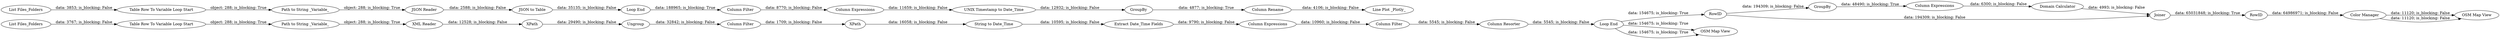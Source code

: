 digraph {
	"2558977349827893476_41" [label=GroupBy]
	"-5883685663978500026_35" [label="Path to String _Variable_"]
	"-5883685663978500026_38" [label="Loop End"]
	"-5883685663978500026_28" [label=XPath]
	"-5883685663978500026_25" [label=Ungroup]
	"-5883685663978500026_61" [label="Path to String _Variable_"]
	"-5883685663978500026_21" [label="Extract Date_Time Fields"]
	"-5883685663978500026_72" [label="Line Plot _Plotly_"]
	"-5883685663978500026_24" [label="Column Expressions"]
	"-5883685663978500026_63" [label="Table Row To Variable Loop Start"]
	"-5883685663978500026_62" [label="List Files_Folders"]
	"-5883685663978500026_17" [label="String to Date_Time"]
	"-5883685663978500026_70" [label=GroupBy]
	"2558977349827893476_40" [label=RowID]
	"-5883685663978500026_68" [label="Column Expressions"]
	"2558977349827893476_59" [label=RowID]
	"-5883685663978500026_51" [label="OSM Map View"]
	"2558977349827893476_46" [label="Color Manager"]
	"2558977349827893476_50" [label=Joiner]
	"-5883685663978500026_22" [label="Column Filter"]
	"-5883685663978500026_64" [label="JSON Reader"]
	"-5883685663978500026_71" [label="Column Rename"]
	"2558977349827893476_43" [label="Column Expressions"]
	"-5883685663978500026_19" [label=XPath]
	"-5883685663978500026_67" [label="Column Filter"]
	"-5883685663978500026_65" [label="JSON to Table"]
	"-5883685663978500026_66" [label="Loop End"]
	"-5883685663978500026_39" [label="OSM Map View"]
	"-5883685663978500026_27" [label="Column Filter"]
	"-5883685663978500026_20" [label="Column Resorter"]
	"-5883685663978500026_30" [label="List Files_Folders"]
	"-5883685663978500026_34" [label="Table Row To Variable Loop Start"]
	"2558977349827893476_47" [label="Domain Calculator"]
	"-5883685663978500026_69" [label="UNIX Timestamp to Date_Time"]
	"-5883685663978500026_18" [label="XML Reader"]
	"-5883685663978500026_21" -> "-5883685663978500026_24" [label="data: 9790; is_blocking: False"]
	"-5883685663978500026_69" -> "-5883685663978500026_70" [label="data: 12932; is_blocking: False"]
	"-5883685663978500026_24" -> "-5883685663978500026_22" [label="data: 10960; is_blocking: False"]
	"-5883685663978500026_17" -> "-5883685663978500026_21" [label="data: 10595; is_blocking: False"]
	"-5883685663978500026_68" -> "-5883685663978500026_69" [label="data: 11659; is_blocking: False"]
	"-5883685663978500026_71" -> "-5883685663978500026_72" [label="data: 4106; is_blocking: False"]
	"2558977349827893476_41" -> "2558977349827893476_43" [label="data: 48490; is_blocking: True"]
	"-5883685663978500026_65" -> "-5883685663978500026_66" [label="data: 35135; is_blocking: False"]
	"-5883685663978500026_28" -> "-5883685663978500026_25" [label="data: 29490; is_blocking: False"]
	"-5883685663978500026_34" -> "-5883685663978500026_35" [label="object: 288; is_blocking: True"]
	"-5883685663978500026_63" -> "-5883685663978500026_61" [label="object: 288; is_blocking: True"]
	"2558977349827893476_59" -> "2558977349827893476_46" [label="data: 64986971; is_blocking: False"]
	"2558977349827893476_40" -> "2558977349827893476_50" [label="data: 194309; is_blocking: False"]
	"2558977349827893476_50" -> "2558977349827893476_59" [label="data: 65031848; is_blocking: True"]
	"-5883685663978500026_64" -> "-5883685663978500026_65" [label="data: 2588; is_blocking: False"]
	"-5883685663978500026_62" -> "-5883685663978500026_63" [label="data: 3853; is_blocking: False"]
	"-5883685663978500026_70" -> "-5883685663978500026_71" [label="data: 4877; is_blocking: True"]
	"2558977349827893476_43" -> "2558977349827893476_47" [label="data: 6300; is_blocking: False"]
	"-5883685663978500026_38" -> "2558977349827893476_40" [label="data: 154675; is_blocking: True"]
	"-5883685663978500026_35" -> "-5883685663978500026_18" [label="object: 288; is_blocking: True"]
	"-5883685663978500026_30" -> "-5883685663978500026_34" [label="data: 3767; is_blocking: False"]
	"-5883685663978500026_38" -> "-5883685663978500026_39" [label="data: 154675; is_blocking: True"]
	"-5883685663978500026_38" -> "-5883685663978500026_39" [label="data: 154675; is_blocking: True"]
	"-5883685663978500026_61" -> "-5883685663978500026_64" [label="object: 288; is_blocking: True"]
	"-5883685663978500026_66" -> "-5883685663978500026_67" [label="data: 188965; is_blocking: True"]
	"-5883685663978500026_22" -> "-5883685663978500026_20" [label="data: 5545; is_blocking: False"]
	"-5883685663978500026_27" -> "-5883685663978500026_19" [label="data: 1709; is_blocking: False"]
	"-5883685663978500026_20" -> "-5883685663978500026_38" [label="data: 5545; is_blocking: False"]
	"-5883685663978500026_25" -> "-5883685663978500026_27" [label="data: 32842; is_blocking: False"]
	"-5883685663978500026_18" -> "-5883685663978500026_28" [label="data: 12528; is_blocking: False"]
	"2558977349827893476_46" -> "-5883685663978500026_51" [label="data: 11120; is_blocking: False"]
	"2558977349827893476_46" -> "-5883685663978500026_51" [label="data: 11120; is_blocking: False"]
	"2558977349827893476_40" -> "2558977349827893476_41" [label="data: 194309; is_blocking: False"]
	"-5883685663978500026_67" -> "-5883685663978500026_68" [label="data: 8770; is_blocking: False"]
	"2558977349827893476_47" -> "2558977349827893476_50" [label="data: 4993; is_blocking: False"]
	"-5883685663978500026_19" -> "-5883685663978500026_17" [label="data: 16058; is_blocking: False"]
	rankdir=LR
}
